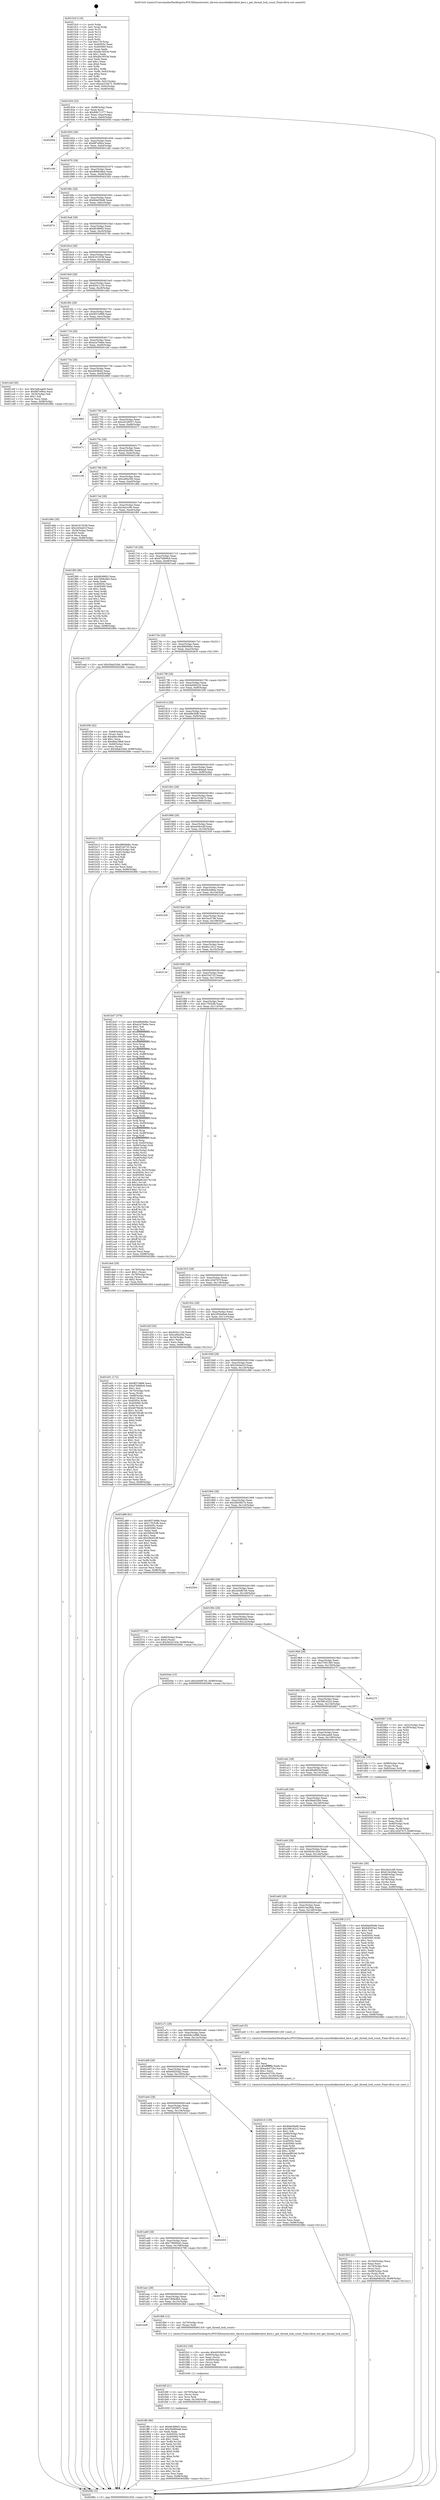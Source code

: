 digraph "0x4015c0" {
  label = "0x4015c0 (/mnt/c/Users/mathe/Desktop/tcc/POCII/binaries/extr_darwin-xnuosfmkkernbsd_kern.c_get_thread_lock_count_Final-ollvm.out::main(0))"
  labelloc = "t"
  node[shape=record]

  Entry [label="",width=0.3,height=0.3,shape=circle,fillcolor=black,style=filled]
  "0x401634" [label="{
     0x401634 [32]\l
     | [instrs]\l
     &nbsp;&nbsp;0x401634 \<+6\>: mov -0x98(%rbp),%eax\l
     &nbsp;&nbsp;0x40163a \<+2\>: mov %eax,%ecx\l
     &nbsp;&nbsp;0x40163c \<+6\>: sub $0x84b71277,%ecx\l
     &nbsp;&nbsp;0x401642 \<+6\>: mov %eax,-0xac(%rbp)\l
     &nbsp;&nbsp;0x401648 \<+6\>: mov %ecx,-0xb0(%rbp)\l
     &nbsp;&nbsp;0x40164e \<+6\>: je 000000000040205d \<main+0xa9d\>\l
  }"]
  "0x40205d" [label="{
     0x40205d\l
  }", style=dashed]
  "0x401654" [label="{
     0x401654 [28]\l
     | [instrs]\l
     &nbsp;&nbsp;0x401654 \<+5\>: jmp 0000000000401659 \<main+0x99\>\l
     &nbsp;&nbsp;0x401659 \<+6\>: mov -0xac(%rbp),%eax\l
     &nbsp;&nbsp;0x40165f \<+5\>: sub $0x887e9fca,%eax\l
     &nbsp;&nbsp;0x401664 \<+6\>: mov %eax,-0xb4(%rbp)\l
     &nbsp;&nbsp;0x40166a \<+6\>: je 0000000000401cdd \<main+0x71d\>\l
  }"]
  Exit [label="",width=0.3,height=0.3,shape=circle,fillcolor=black,style=filled,peripheries=2]
  "0x401cdd" [label="{
     0x401cdd\l
  }", style=dashed]
  "0x401670" [label="{
     0x401670 [28]\l
     | [instrs]\l
     &nbsp;&nbsp;0x401670 \<+5\>: jmp 0000000000401675 \<main+0xb5\>\l
     &nbsp;&nbsp;0x401675 \<+6\>: mov -0xac(%rbp),%eax\l
     &nbsp;&nbsp;0x40167b \<+5\>: sub $0x896b38e4,%eax\l
     &nbsp;&nbsp;0x401680 \<+6\>: mov %eax,-0xb8(%rbp)\l
     &nbsp;&nbsp;0x401686 \<+6\>: je 00000000004023b4 \<main+0xdf4\>\l
  }"]
  "0x401ff4" [label="{
     0x401ff4 [90]\l
     | [instrs]\l
     &nbsp;&nbsp;0x401ff4 \<+5\>: mov $0x8fc98fd3,%eax\l
     &nbsp;&nbsp;0x401ff9 \<+5\>: mov $0x30d80e48,%esi\l
     &nbsp;&nbsp;0x401ffe \<+2\>: xor %edx,%edx\l
     &nbsp;&nbsp;0x402000 \<+8\>: mov 0x40505c,%r8d\l
     &nbsp;&nbsp;0x402008 \<+8\>: mov 0x405060,%r9d\l
     &nbsp;&nbsp;0x402010 \<+3\>: sub $0x1,%edx\l
     &nbsp;&nbsp;0x402013 \<+3\>: mov %r8d,%r10d\l
     &nbsp;&nbsp;0x402016 \<+3\>: add %edx,%r10d\l
     &nbsp;&nbsp;0x402019 \<+4\>: imul %r10d,%r8d\l
     &nbsp;&nbsp;0x40201d \<+4\>: and $0x1,%r8d\l
     &nbsp;&nbsp;0x402021 \<+4\>: cmp $0x0,%r8d\l
     &nbsp;&nbsp;0x402025 \<+4\>: sete %r11b\l
     &nbsp;&nbsp;0x402029 \<+4\>: cmp $0xa,%r9d\l
     &nbsp;&nbsp;0x40202d \<+3\>: setl %bl\l
     &nbsp;&nbsp;0x402030 \<+3\>: mov %r11b,%r14b\l
     &nbsp;&nbsp;0x402033 \<+3\>: and %bl,%r14b\l
     &nbsp;&nbsp;0x402036 \<+3\>: xor %bl,%r11b\l
     &nbsp;&nbsp;0x402039 \<+3\>: or %r11b,%r14b\l
     &nbsp;&nbsp;0x40203c \<+4\>: test $0x1,%r14b\l
     &nbsp;&nbsp;0x402040 \<+3\>: cmovne %esi,%eax\l
     &nbsp;&nbsp;0x402043 \<+6\>: mov %eax,-0x98(%rbp)\l
     &nbsp;&nbsp;0x402049 \<+5\>: jmp 000000000040288c \<main+0x12cc\>\l
  }"]
  "0x4023b4" [label="{
     0x4023b4\l
  }", style=dashed]
  "0x40168c" [label="{
     0x40168c [28]\l
     | [instrs]\l
     &nbsp;&nbsp;0x40168c \<+5\>: jmp 0000000000401691 \<main+0xd1\>\l
     &nbsp;&nbsp;0x401691 \<+6\>: mov -0xac(%rbp),%eax\l
     &nbsp;&nbsp;0x401697 \<+5\>: sub $0x8de05bd6,%eax\l
     &nbsp;&nbsp;0x40169c \<+6\>: mov %eax,-0xbc(%rbp)\l
     &nbsp;&nbsp;0x4016a2 \<+6\>: je 0000000000402874 \<main+0x12b4\>\l
  }"]
  "0x401fdf" [label="{
     0x401fdf [21]\l
     | [instrs]\l
     &nbsp;&nbsp;0x401fdf \<+4\>: mov -0x70(%rbp),%rcx\l
     &nbsp;&nbsp;0x401fe3 \<+3\>: mov (%rcx),%rcx\l
     &nbsp;&nbsp;0x401fe6 \<+3\>: mov %rcx,%rdi\l
     &nbsp;&nbsp;0x401fe9 \<+6\>: mov %eax,-0x164(%rbp)\l
     &nbsp;&nbsp;0x401fef \<+5\>: call 0000000000401030 \<free@plt\>\l
     | [calls]\l
     &nbsp;&nbsp;0x401030 \{1\} (unknown)\l
  }"]
  "0x402874" [label="{
     0x402874\l
  }", style=dashed]
  "0x4016a8" [label="{
     0x4016a8 [28]\l
     | [instrs]\l
     &nbsp;&nbsp;0x4016a8 \<+5\>: jmp 00000000004016ad \<main+0xed\>\l
     &nbsp;&nbsp;0x4016ad \<+6\>: mov -0xac(%rbp),%eax\l
     &nbsp;&nbsp;0x4016b3 \<+5\>: sub $0x8fc98fd3,%eax\l
     &nbsp;&nbsp;0x4016b8 \<+6\>: mov %eax,-0xc0(%rbp)\l
     &nbsp;&nbsp;0x4016be \<+6\>: je 000000000040274b \<main+0x118b\>\l
  }"]
  "0x401fc2" [label="{
     0x401fc2 [29]\l
     | [instrs]\l
     &nbsp;&nbsp;0x401fc2 \<+10\>: movabs $0x4030d6,%rdi\l
     &nbsp;&nbsp;0x401fcc \<+4\>: mov -0x60(%rbp),%rcx\l
     &nbsp;&nbsp;0x401fd0 \<+2\>: mov %eax,(%rcx)\l
     &nbsp;&nbsp;0x401fd2 \<+4\>: mov -0x60(%rbp),%rcx\l
     &nbsp;&nbsp;0x401fd6 \<+2\>: mov (%rcx),%esi\l
     &nbsp;&nbsp;0x401fd8 \<+2\>: mov $0x0,%al\l
     &nbsp;&nbsp;0x401fda \<+5\>: call 0000000000401040 \<printf@plt\>\l
     | [calls]\l
     &nbsp;&nbsp;0x401040 \{1\} (unknown)\l
  }"]
  "0x40274b" [label="{
     0x40274b\l
  }", style=dashed]
  "0x4016c4" [label="{
     0x4016c4 [28]\l
     | [instrs]\l
     &nbsp;&nbsp;0x4016c4 \<+5\>: jmp 00000000004016c9 \<main+0x109\>\l
     &nbsp;&nbsp;0x4016c9 \<+6\>: mov -0xac(%rbp),%eax\l
     &nbsp;&nbsp;0x4016cf \<+5\>: sub $0x91915538,%eax\l
     &nbsp;&nbsp;0x4016d4 \<+6\>: mov %eax,-0xc4(%rbp)\l
     &nbsp;&nbsp;0x4016da \<+6\>: je 0000000000402462 \<main+0xea2\>\l
  }"]
  "0x401b08" [label="{
     0x401b08\l
  }", style=dashed]
  "0x402462" [label="{
     0x402462\l
  }", style=dashed]
  "0x4016e0" [label="{
     0x4016e0 [28]\l
     | [instrs]\l
     &nbsp;&nbsp;0x4016e0 \<+5\>: jmp 00000000004016e5 \<main+0x125\>\l
     &nbsp;&nbsp;0x4016e5 \<+6\>: mov -0xac(%rbp),%eax\l
     &nbsp;&nbsp;0x4016eb \<+5\>: sub $0x920c1150,%eax\l
     &nbsp;&nbsp;0x4016f0 \<+6\>: mov %eax,-0xc8(%rbp)\l
     &nbsp;&nbsp;0x4016f6 \<+6\>: je 0000000000401d4d \<main+0x78d\>\l
  }"]
  "0x401fb6" [label="{
     0x401fb6 [12]\l
     | [instrs]\l
     &nbsp;&nbsp;0x401fb6 \<+4\>: mov -0x70(%rbp),%rax\l
     &nbsp;&nbsp;0x401fba \<+3\>: mov (%rax),%rdi\l
     &nbsp;&nbsp;0x401fbd \<+5\>: call 00000000004013c0 \<get_thread_lock_count\>\l
     | [calls]\l
     &nbsp;&nbsp;0x4013c0 \{1\} (/mnt/c/Users/mathe/Desktop/tcc/POCII/binaries/extr_darwin-xnuosfmkkernbsd_kern.c_get_thread_lock_count_Final-ollvm.out::get_thread_lock_count)\l
  }"]
  "0x401d4d" [label="{
     0x401d4d\l
  }", style=dashed]
  "0x4016fc" [label="{
     0x4016fc [28]\l
     | [instrs]\l
     &nbsp;&nbsp;0x4016fc \<+5\>: jmp 0000000000401701 \<main+0x141\>\l
     &nbsp;&nbsp;0x401701 \<+6\>: mov -0xac(%rbp),%eax\l
     &nbsp;&nbsp;0x401707 \<+5\>: sub $0x9f37e886,%eax\l
     &nbsp;&nbsp;0x40170c \<+6\>: mov %eax,-0xcc(%rbp)\l
     &nbsp;&nbsp;0x401712 \<+6\>: je 000000000040270e \<main+0x114e\>\l
  }"]
  "0x401aec" [label="{
     0x401aec [28]\l
     | [instrs]\l
     &nbsp;&nbsp;0x401aec \<+5\>: jmp 0000000000401af1 \<main+0x531\>\l
     &nbsp;&nbsp;0x401af1 \<+6\>: mov -0xac(%rbp),%eax\l
     &nbsp;&nbsp;0x401af7 \<+5\>: sub $0x7d09c6b5,%eax\l
     &nbsp;&nbsp;0x401afc \<+6\>: mov %eax,-0x15c(%rbp)\l
     &nbsp;&nbsp;0x401b02 \<+6\>: je 0000000000401fb6 \<main+0x9f6\>\l
  }"]
  "0x40270e" [label="{
     0x40270e\l
  }", style=dashed]
  "0x401718" [label="{
     0x401718 [28]\l
     | [instrs]\l
     &nbsp;&nbsp;0x401718 \<+5\>: jmp 000000000040171d \<main+0x15d\>\l
     &nbsp;&nbsp;0x40171d \<+6\>: mov -0xac(%rbp),%eax\l
     &nbsp;&nbsp;0x401723 \<+5\>: sub $0xa2a70e6e,%eax\l
     &nbsp;&nbsp;0x401728 \<+6\>: mov %eax,-0xd0(%rbp)\l
     &nbsp;&nbsp;0x40172e \<+6\>: je 0000000000401cbf \<main+0x6ff\>\l
  }"]
  "0x402798" [label="{
     0x402798\l
  }", style=dashed]
  "0x401cbf" [label="{
     0x401cbf [30]\l
     | [instrs]\l
     &nbsp;&nbsp;0x401cbf \<+5\>: mov $0x3e6caab9,%eax\l
     &nbsp;&nbsp;0x401cc4 \<+5\>: mov $0x887e9fca,%ecx\l
     &nbsp;&nbsp;0x401cc9 \<+3\>: mov -0x35(%rbp),%dl\l
     &nbsp;&nbsp;0x401ccc \<+3\>: test $0x1,%dl\l
     &nbsp;&nbsp;0x401ccf \<+3\>: cmovne %ecx,%eax\l
     &nbsp;&nbsp;0x401cd2 \<+6\>: mov %eax,-0x98(%rbp)\l
     &nbsp;&nbsp;0x401cd8 \<+5\>: jmp 000000000040288c \<main+0x12cc\>\l
  }"]
  "0x401734" [label="{
     0x401734 [28]\l
     | [instrs]\l
     &nbsp;&nbsp;0x401734 \<+5\>: jmp 0000000000401739 \<main+0x179\>\l
     &nbsp;&nbsp;0x401739 \<+6\>: mov -0xac(%rbp),%eax\l
     &nbsp;&nbsp;0x40173f \<+5\>: sub $0xaf43fb4d,%eax\l
     &nbsp;&nbsp;0x401744 \<+6\>: mov %eax,-0xd4(%rbp)\l
     &nbsp;&nbsp;0x40174a \<+6\>: je 0000000000402860 \<main+0x12a0\>\l
  }"]
  "0x401ad0" [label="{
     0x401ad0 [28]\l
     | [instrs]\l
     &nbsp;&nbsp;0x401ad0 \<+5\>: jmp 0000000000401ad5 \<main+0x515\>\l
     &nbsp;&nbsp;0x401ad5 \<+6\>: mov -0xac(%rbp),%eax\l
     &nbsp;&nbsp;0x401adb \<+5\>: sub $0x73809442,%eax\l
     &nbsp;&nbsp;0x401ae0 \<+6\>: mov %eax,-0x158(%rbp)\l
     &nbsp;&nbsp;0x401ae6 \<+6\>: je 0000000000402798 \<main+0x11d8\>\l
  }"]
  "0x402860" [label="{
     0x402860\l
  }", style=dashed]
  "0x401750" [label="{
     0x401750 [28]\l
     | [instrs]\l
     &nbsp;&nbsp;0x401750 \<+5\>: jmp 0000000000401755 \<main+0x195\>\l
     &nbsp;&nbsp;0x401755 \<+6\>: mov -0xac(%rbp),%eax\l
     &nbsp;&nbsp;0x40175b \<+5\>: sub $0xc6228557,%eax\l
     &nbsp;&nbsp;0x401760 \<+6\>: mov %eax,-0xd8(%rbp)\l
     &nbsp;&nbsp;0x401766 \<+6\>: je 0000000000402471 \<main+0xeb1\>\l
  }"]
  "0x402453" [label="{
     0x402453\l
  }", style=dashed]
  "0x402471" [label="{
     0x402471\l
  }", style=dashed]
  "0x40176c" [label="{
     0x40176c [28]\l
     | [instrs]\l
     &nbsp;&nbsp;0x40176c \<+5\>: jmp 0000000000401771 \<main+0x1b1\>\l
     &nbsp;&nbsp;0x401771 \<+6\>: mov -0xac(%rbp),%eax\l
     &nbsp;&nbsp;0x401777 \<+5\>: sub $0xcb2bc89c,%eax\l
     &nbsp;&nbsp;0x40177c \<+6\>: mov %eax,-0xdc(%rbp)\l
     &nbsp;&nbsp;0x401782 \<+6\>: je 00000000004021d8 \<main+0xc18\>\l
  }"]
  "0x401ab4" [label="{
     0x401ab4 [28]\l
     | [instrs]\l
     &nbsp;&nbsp;0x401ab4 \<+5\>: jmp 0000000000401ab9 \<main+0x4f9\>\l
     &nbsp;&nbsp;0x401ab9 \<+6\>: mov -0xac(%rbp),%eax\l
     &nbsp;&nbsp;0x401abf \<+5\>: sub $0x7292f971,%eax\l
     &nbsp;&nbsp;0x401ac4 \<+6\>: mov %eax,-0x154(%rbp)\l
     &nbsp;&nbsp;0x401aca \<+6\>: je 0000000000402453 \<main+0xe93\>\l
  }"]
  "0x4021d8" [label="{
     0x4021d8\l
  }", style=dashed]
  "0x401788" [label="{
     0x401788 [28]\l
     | [instrs]\l
     &nbsp;&nbsp;0x401788 \<+5\>: jmp 000000000040178d \<main+0x1cd\>\l
     &nbsp;&nbsp;0x40178d \<+6\>: mov -0xac(%rbp),%eax\l
     &nbsp;&nbsp;0x401793 \<+5\>: sub $0xcef0a35b,%eax\l
     &nbsp;&nbsp;0x401798 \<+6\>: mov %eax,-0xe0(%rbp)\l
     &nbsp;&nbsp;0x40179e \<+6\>: je 0000000000401d6b \<main+0x7ab\>\l
  }"]
  "0x402618" [label="{
     0x402618 [159]\l
     | [instrs]\l
     &nbsp;&nbsp;0x402618 \<+5\>: mov $0x8de05bd6,%eax\l
     &nbsp;&nbsp;0x40261d \<+5\>: mov $0x396162c2,%ecx\l
     &nbsp;&nbsp;0x402622 \<+2\>: mov $0x1,%dl\l
     &nbsp;&nbsp;0x402624 \<+7\>: mov -0x90(%rbp),%rsi\l
     &nbsp;&nbsp;0x40262b \<+2\>: mov (%rsi),%edi\l
     &nbsp;&nbsp;0x40262d \<+3\>: mov %edi,-0x2c(%rbp)\l
     &nbsp;&nbsp;0x402630 \<+7\>: mov 0x40505c,%edi\l
     &nbsp;&nbsp;0x402637 \<+8\>: mov 0x405060,%r8d\l
     &nbsp;&nbsp;0x40263f \<+3\>: mov %edi,%r9d\l
     &nbsp;&nbsp;0x402642 \<+7\>: add $0xeadf624d,%r9d\l
     &nbsp;&nbsp;0x402649 \<+4\>: sub $0x1,%r9d\l
     &nbsp;&nbsp;0x40264d \<+7\>: sub $0xeadf624d,%r9d\l
     &nbsp;&nbsp;0x402654 \<+4\>: imul %r9d,%edi\l
     &nbsp;&nbsp;0x402658 \<+3\>: and $0x1,%edi\l
     &nbsp;&nbsp;0x40265b \<+3\>: cmp $0x0,%edi\l
     &nbsp;&nbsp;0x40265e \<+4\>: sete %r10b\l
     &nbsp;&nbsp;0x402662 \<+4\>: cmp $0xa,%r8d\l
     &nbsp;&nbsp;0x402666 \<+4\>: setl %r11b\l
     &nbsp;&nbsp;0x40266a \<+3\>: mov %r10b,%bl\l
     &nbsp;&nbsp;0x40266d \<+3\>: xor $0xff,%bl\l
     &nbsp;&nbsp;0x402670 \<+3\>: mov %r11b,%r14b\l
     &nbsp;&nbsp;0x402673 \<+4\>: xor $0xff,%r14b\l
     &nbsp;&nbsp;0x402677 \<+3\>: xor $0x0,%dl\l
     &nbsp;&nbsp;0x40267a \<+3\>: mov %bl,%r15b\l
     &nbsp;&nbsp;0x40267d \<+4\>: and $0x0,%r15b\l
     &nbsp;&nbsp;0x402681 \<+3\>: and %dl,%r10b\l
     &nbsp;&nbsp;0x402684 \<+3\>: mov %r14b,%r12b\l
     &nbsp;&nbsp;0x402687 \<+4\>: and $0x0,%r12b\l
     &nbsp;&nbsp;0x40268b \<+3\>: and %dl,%r11b\l
     &nbsp;&nbsp;0x40268e \<+3\>: or %r10b,%r15b\l
     &nbsp;&nbsp;0x402691 \<+3\>: or %r11b,%r12b\l
     &nbsp;&nbsp;0x402694 \<+3\>: xor %r12b,%r15b\l
     &nbsp;&nbsp;0x402697 \<+3\>: or %r14b,%bl\l
     &nbsp;&nbsp;0x40269a \<+3\>: xor $0xff,%bl\l
     &nbsp;&nbsp;0x40269d \<+3\>: or $0x0,%dl\l
     &nbsp;&nbsp;0x4026a0 \<+2\>: and %dl,%bl\l
     &nbsp;&nbsp;0x4026a2 \<+3\>: or %bl,%r15b\l
     &nbsp;&nbsp;0x4026a5 \<+4\>: test $0x1,%r15b\l
     &nbsp;&nbsp;0x4026a9 \<+3\>: cmovne %ecx,%eax\l
     &nbsp;&nbsp;0x4026ac \<+6\>: mov %eax,-0x98(%rbp)\l
     &nbsp;&nbsp;0x4026b2 \<+5\>: jmp 000000000040288c \<main+0x12cc\>\l
  }"]
  "0x401d6b" [label="{
     0x401d6b [30]\l
     | [instrs]\l
     &nbsp;&nbsp;0x401d6b \<+5\>: mov $0x91915538,%eax\l
     &nbsp;&nbsp;0x401d70 \<+5\>: mov $0x2454e01f,%ecx\l
     &nbsp;&nbsp;0x401d75 \<+3\>: mov -0x34(%rbp),%edx\l
     &nbsp;&nbsp;0x401d78 \<+3\>: cmp $0x0,%edx\l
     &nbsp;&nbsp;0x401d7b \<+3\>: cmove %ecx,%eax\l
     &nbsp;&nbsp;0x401d7e \<+6\>: mov %eax,-0x98(%rbp)\l
     &nbsp;&nbsp;0x401d84 \<+5\>: jmp 000000000040288c \<main+0x12cc\>\l
  }"]
  "0x4017a4" [label="{
     0x4017a4 [28]\l
     | [instrs]\l
     &nbsp;&nbsp;0x4017a4 \<+5\>: jmp 00000000004017a9 \<main+0x1e9\>\l
     &nbsp;&nbsp;0x4017a9 \<+6\>: mov -0xac(%rbp),%eax\l
     &nbsp;&nbsp;0x4017af \<+5\>: sub $0xcfa2cc9b,%eax\l
     &nbsp;&nbsp;0x4017b4 \<+6\>: mov %eax,-0xe4(%rbp)\l
     &nbsp;&nbsp;0x4017ba \<+6\>: je 0000000000401f60 \<main+0x9a0\>\l
  }"]
  "0x401a98" [label="{
     0x401a98 [28]\l
     | [instrs]\l
     &nbsp;&nbsp;0x401a98 \<+5\>: jmp 0000000000401a9d \<main+0x4dd\>\l
     &nbsp;&nbsp;0x401a9d \<+6\>: mov -0xac(%rbp),%eax\l
     &nbsp;&nbsp;0x401aa3 \<+5\>: sub $0x64f203a2,%eax\l
     &nbsp;&nbsp;0x401aa8 \<+6\>: mov %eax,-0x150(%rbp)\l
     &nbsp;&nbsp;0x401aae \<+6\>: je 0000000000402618 \<main+0x1058\>\l
  }"]
  "0x401f60" [label="{
     0x401f60 [86]\l
     | [instrs]\l
     &nbsp;&nbsp;0x401f60 \<+5\>: mov $0x8fc98fd3,%eax\l
     &nbsp;&nbsp;0x401f65 \<+5\>: mov $0x7d09c6b5,%ecx\l
     &nbsp;&nbsp;0x401f6a \<+2\>: xor %edx,%edx\l
     &nbsp;&nbsp;0x401f6c \<+7\>: mov 0x40505c,%esi\l
     &nbsp;&nbsp;0x401f73 \<+7\>: mov 0x405060,%edi\l
     &nbsp;&nbsp;0x401f7a \<+3\>: sub $0x1,%edx\l
     &nbsp;&nbsp;0x401f7d \<+3\>: mov %esi,%r8d\l
     &nbsp;&nbsp;0x401f80 \<+3\>: add %edx,%r8d\l
     &nbsp;&nbsp;0x401f83 \<+4\>: imul %r8d,%esi\l
     &nbsp;&nbsp;0x401f87 \<+3\>: and $0x1,%esi\l
     &nbsp;&nbsp;0x401f8a \<+3\>: cmp $0x0,%esi\l
     &nbsp;&nbsp;0x401f8d \<+4\>: sete %r9b\l
     &nbsp;&nbsp;0x401f91 \<+3\>: cmp $0xa,%edi\l
     &nbsp;&nbsp;0x401f94 \<+4\>: setl %r10b\l
     &nbsp;&nbsp;0x401f98 \<+3\>: mov %r9b,%r11b\l
     &nbsp;&nbsp;0x401f9b \<+3\>: and %r10b,%r11b\l
     &nbsp;&nbsp;0x401f9e \<+3\>: xor %r10b,%r9b\l
     &nbsp;&nbsp;0x401fa1 \<+3\>: or %r9b,%r11b\l
     &nbsp;&nbsp;0x401fa4 \<+4\>: test $0x1,%r11b\l
     &nbsp;&nbsp;0x401fa8 \<+3\>: cmovne %ecx,%eax\l
     &nbsp;&nbsp;0x401fab \<+6\>: mov %eax,-0x98(%rbp)\l
     &nbsp;&nbsp;0x401fb1 \<+5\>: jmp 000000000040288c \<main+0x12cc\>\l
  }"]
  "0x4017c0" [label="{
     0x4017c0 [28]\l
     | [instrs]\l
     &nbsp;&nbsp;0x4017c0 \<+5\>: jmp 00000000004017c5 \<main+0x205\>\l
     &nbsp;&nbsp;0x4017c5 \<+6\>: mov -0xac(%rbp),%eax\l
     &nbsp;&nbsp;0x4017cb \<+5\>: sub $0xd7b899c8,%eax\l
     &nbsp;&nbsp;0x4017d0 \<+6\>: mov %eax,-0xe8(%rbp)\l
     &nbsp;&nbsp;0x4017d6 \<+6\>: je 0000000000401ead \<main+0x8ed\>\l
  }"]
  "0x4021f6" [label="{
     0x4021f6\l
  }", style=dashed]
  "0x401ead" [label="{
     0x401ead [15]\l
     | [instrs]\l
     &nbsp;&nbsp;0x401ead \<+10\>: movl $0x58ab326d,-0x98(%rbp)\l
     &nbsp;&nbsp;0x401eb7 \<+5\>: jmp 000000000040288c \<main+0x12cc\>\l
  }"]
  "0x4017dc" [label="{
     0x4017dc [28]\l
     | [instrs]\l
     &nbsp;&nbsp;0x4017dc \<+5\>: jmp 00000000004017e1 \<main+0x221\>\l
     &nbsp;&nbsp;0x4017e1 \<+6\>: mov -0xac(%rbp),%eax\l
     &nbsp;&nbsp;0x4017e7 \<+5\>: sub $0xd9849dbc,%eax\l
     &nbsp;&nbsp;0x4017ec \<+6\>: mov %eax,-0xec(%rbp)\l
     &nbsp;&nbsp;0x4017f2 \<+6\>: je 00000000004026c9 \<main+0x1109\>\l
  }"]
  "0x401f0d" [label="{
     0x401f0d [41]\l
     | [instrs]\l
     &nbsp;&nbsp;0x401f0d \<+6\>: mov -0x160(%rbp),%ecx\l
     &nbsp;&nbsp;0x401f13 \<+3\>: imul %eax,%ecx\l
     &nbsp;&nbsp;0x401f16 \<+4\>: mov -0x70(%rbp),%rsi\l
     &nbsp;&nbsp;0x401f1a \<+3\>: mov (%rsi),%rsi\l
     &nbsp;&nbsp;0x401f1d \<+4\>: mov -0x68(%rbp),%rdi\l
     &nbsp;&nbsp;0x401f21 \<+3\>: movslq (%rdi),%rdi\l
     &nbsp;&nbsp;0x401f24 \<+3\>: mov %ecx,(%rsi,%rdi,4)\l
     &nbsp;&nbsp;0x401f27 \<+10\>: movl $0xda946220,-0x98(%rbp)\l
     &nbsp;&nbsp;0x401f31 \<+5\>: jmp 000000000040288c \<main+0x12cc\>\l
  }"]
  "0x4026c9" [label="{
     0x4026c9\l
  }", style=dashed]
  "0x4017f8" [label="{
     0x4017f8 [28]\l
     | [instrs]\l
     &nbsp;&nbsp;0x4017f8 \<+5\>: jmp 00000000004017fd \<main+0x23d\>\l
     &nbsp;&nbsp;0x4017fd \<+6\>: mov -0xac(%rbp),%eax\l
     &nbsp;&nbsp;0x401803 \<+5\>: sub $0xda946220,%eax\l
     &nbsp;&nbsp;0x401808 \<+6\>: mov %eax,-0xf0(%rbp)\l
     &nbsp;&nbsp;0x40180e \<+6\>: je 0000000000401f36 \<main+0x976\>\l
  }"]
  "0x401ee5" [label="{
     0x401ee5 [40]\l
     | [instrs]\l
     &nbsp;&nbsp;0x401ee5 \<+5\>: mov $0x2,%ecx\l
     &nbsp;&nbsp;0x401eea \<+1\>: cltd\l
     &nbsp;&nbsp;0x401eeb \<+2\>: idiv %ecx\l
     &nbsp;&nbsp;0x401eed \<+6\>: imul $0xfffffffe,%edx,%ecx\l
     &nbsp;&nbsp;0x401ef3 \<+6\>: add $0xacb4725c,%ecx\l
     &nbsp;&nbsp;0x401ef9 \<+3\>: add $0x1,%ecx\l
     &nbsp;&nbsp;0x401efc \<+6\>: sub $0xacb4725c,%ecx\l
     &nbsp;&nbsp;0x401f02 \<+6\>: mov %ecx,-0x160(%rbp)\l
     &nbsp;&nbsp;0x401f08 \<+5\>: call 0000000000401160 \<next_i\>\l
     | [calls]\l
     &nbsp;&nbsp;0x401160 \{1\} (/mnt/c/Users/mathe/Desktop/tcc/POCII/binaries/extr_darwin-xnuosfmkkernbsd_kern.c_get_thread_lock_count_Final-ollvm.out::next_i)\l
  }"]
  "0x401f36" [label="{
     0x401f36 [42]\l
     | [instrs]\l
     &nbsp;&nbsp;0x401f36 \<+4\>: mov -0x68(%rbp),%rax\l
     &nbsp;&nbsp;0x401f3a \<+2\>: mov (%rax),%ecx\l
     &nbsp;&nbsp;0x401f3c \<+6\>: add $0x49ec39b8,%ecx\l
     &nbsp;&nbsp;0x401f42 \<+3\>: add $0x1,%ecx\l
     &nbsp;&nbsp;0x401f45 \<+6\>: sub $0x49ec39b8,%ecx\l
     &nbsp;&nbsp;0x401f4b \<+4\>: mov -0x68(%rbp),%rax\l
     &nbsp;&nbsp;0x401f4f \<+2\>: mov %ecx,(%rax)\l
     &nbsp;&nbsp;0x401f51 \<+10\>: movl $0x58ab326d,-0x98(%rbp)\l
     &nbsp;&nbsp;0x401f5b \<+5\>: jmp 000000000040288c \<main+0x12cc\>\l
  }"]
  "0x401814" [label="{
     0x401814 [28]\l
     | [instrs]\l
     &nbsp;&nbsp;0x401814 \<+5\>: jmp 0000000000401819 \<main+0x259\>\l
     &nbsp;&nbsp;0x401819 \<+6\>: mov -0xac(%rbp),%eax\l
     &nbsp;&nbsp;0x40181f \<+5\>: sub $0xddfe2bf8,%eax\l
     &nbsp;&nbsp;0x401824 \<+6\>: mov %eax,-0xf4(%rbp)\l
     &nbsp;&nbsp;0x40182a \<+6\>: je 0000000000402813 \<main+0x1253\>\l
  }"]
  "0x401a7c" [label="{
     0x401a7c [28]\l
     | [instrs]\l
     &nbsp;&nbsp;0x401a7c \<+5\>: jmp 0000000000401a81 \<main+0x4c1\>\l
     &nbsp;&nbsp;0x401a81 \<+6\>: mov -0xac(%rbp),%eax\l
     &nbsp;&nbsp;0x401a87 \<+5\>: sub $0x64b1e888,%eax\l
     &nbsp;&nbsp;0x401a8c \<+6\>: mov %eax,-0x14c(%rbp)\l
     &nbsp;&nbsp;0x401a92 \<+6\>: je 00000000004021f6 \<main+0xc36\>\l
  }"]
  "0x402813" [label="{
     0x402813\l
  }", style=dashed]
  "0x401830" [label="{
     0x401830 [28]\l
     | [instrs]\l
     &nbsp;&nbsp;0x401830 \<+5\>: jmp 0000000000401835 \<main+0x275\>\l
     &nbsp;&nbsp;0x401835 \<+6\>: mov -0xac(%rbp),%eax\l
     &nbsp;&nbsp;0x40183b \<+5\>: sub $0xde48dea8,%eax\l
     &nbsp;&nbsp;0x401840 \<+6\>: mov %eax,-0xf8(%rbp)\l
     &nbsp;&nbsp;0x401846 \<+6\>: je 0000000000402504 \<main+0xf44\>\l
  }"]
  "0x401ee0" [label="{
     0x401ee0 [5]\l
     | [instrs]\l
     &nbsp;&nbsp;0x401ee0 \<+5\>: call 0000000000401160 \<next_i\>\l
     | [calls]\l
     &nbsp;&nbsp;0x401160 \{1\} (/mnt/c/Users/mathe/Desktop/tcc/POCII/binaries/extr_darwin-xnuosfmkkernbsd_kern.c_get_thread_lock_count_Final-ollvm.out::next_i)\l
  }"]
  "0x402504" [label="{
     0x402504\l
  }", style=dashed]
  "0x40184c" [label="{
     0x40184c [28]\l
     | [instrs]\l
     &nbsp;&nbsp;0x40184c \<+5\>: jmp 0000000000401851 \<main+0x291\>\l
     &nbsp;&nbsp;0x401851 \<+6\>: mov -0xac(%rbp),%eax\l
     &nbsp;&nbsp;0x401857 \<+5\>: sub $0xea31bb73,%eax\l
     &nbsp;&nbsp;0x40185c \<+6\>: mov %eax,-0xfc(%rbp)\l
     &nbsp;&nbsp;0x401862 \<+6\>: je 0000000000401b12 \<main+0x552\>\l
  }"]
  "0x401a60" [label="{
     0x401a60 [28]\l
     | [instrs]\l
     &nbsp;&nbsp;0x401a60 \<+5\>: jmp 0000000000401a65 \<main+0x4a5\>\l
     &nbsp;&nbsp;0x401a65 \<+6\>: mov -0xac(%rbp),%eax\l
     &nbsp;&nbsp;0x401a6b \<+5\>: sub $0x610e29ab,%eax\l
     &nbsp;&nbsp;0x401a70 \<+6\>: mov %eax,-0x148(%rbp)\l
     &nbsp;&nbsp;0x401a76 \<+6\>: je 0000000000401ee0 \<main+0x920\>\l
  }"]
  "0x401b12" [label="{
     0x401b12 [53]\l
     | [instrs]\l
     &nbsp;&nbsp;0x401b12 \<+5\>: mov $0xd9849dbc,%eax\l
     &nbsp;&nbsp;0x401b17 \<+5\>: mov $0xf104733,%ecx\l
     &nbsp;&nbsp;0x401b1c \<+6\>: mov -0x92(%rbp),%dl\l
     &nbsp;&nbsp;0x401b22 \<+7\>: mov -0x91(%rbp),%sil\l
     &nbsp;&nbsp;0x401b29 \<+3\>: mov %dl,%dil\l
     &nbsp;&nbsp;0x401b2c \<+3\>: and %sil,%dil\l
     &nbsp;&nbsp;0x401b2f \<+3\>: xor %sil,%dl\l
     &nbsp;&nbsp;0x401b32 \<+3\>: or %dl,%dil\l
     &nbsp;&nbsp;0x401b35 \<+4\>: test $0x1,%dil\l
     &nbsp;&nbsp;0x401b39 \<+3\>: cmovne %ecx,%eax\l
     &nbsp;&nbsp;0x401b3c \<+6\>: mov %eax,-0x98(%rbp)\l
     &nbsp;&nbsp;0x401b42 \<+5\>: jmp 000000000040288c \<main+0x12cc\>\l
  }"]
  "0x401868" [label="{
     0x401868 [28]\l
     | [instrs]\l
     &nbsp;&nbsp;0x401868 \<+5\>: jmp 000000000040186d \<main+0x2ad\>\l
     &nbsp;&nbsp;0x40186d \<+6\>: mov -0xac(%rbp),%eax\l
     &nbsp;&nbsp;0x401873 \<+5\>: sub $0xee56ccbf,%eax\l
     &nbsp;&nbsp;0x401878 \<+6\>: mov %eax,-0x100(%rbp)\l
     &nbsp;&nbsp;0x40187e \<+6\>: je 0000000000402359 \<main+0xd99\>\l
  }"]
  "0x40288c" [label="{
     0x40288c [5]\l
     | [instrs]\l
     &nbsp;&nbsp;0x40288c \<+5\>: jmp 0000000000401634 \<main+0x74\>\l
  }"]
  "0x4015c0" [label="{
     0x4015c0 [116]\l
     | [instrs]\l
     &nbsp;&nbsp;0x4015c0 \<+1\>: push %rbp\l
     &nbsp;&nbsp;0x4015c1 \<+3\>: mov %rsp,%rbp\l
     &nbsp;&nbsp;0x4015c4 \<+2\>: push %r15\l
     &nbsp;&nbsp;0x4015c6 \<+2\>: push %r14\l
     &nbsp;&nbsp;0x4015c8 \<+2\>: push %r13\l
     &nbsp;&nbsp;0x4015ca \<+2\>: push %r12\l
     &nbsp;&nbsp;0x4015cc \<+1\>: push %rbx\l
     &nbsp;&nbsp;0x4015cd \<+7\>: sub $0x178,%rsp\l
     &nbsp;&nbsp;0x4015d4 \<+7\>: mov 0x40505c,%eax\l
     &nbsp;&nbsp;0x4015db \<+7\>: mov 0x405060,%ecx\l
     &nbsp;&nbsp;0x4015e2 \<+2\>: mov %eax,%edx\l
     &nbsp;&nbsp;0x4015e4 \<+6\>: add $0xdbc3933e,%edx\l
     &nbsp;&nbsp;0x4015ea \<+3\>: sub $0x1,%edx\l
     &nbsp;&nbsp;0x4015ed \<+6\>: sub $0xdbc3933e,%edx\l
     &nbsp;&nbsp;0x4015f3 \<+3\>: imul %edx,%eax\l
     &nbsp;&nbsp;0x4015f6 \<+3\>: and $0x1,%eax\l
     &nbsp;&nbsp;0x4015f9 \<+3\>: cmp $0x0,%eax\l
     &nbsp;&nbsp;0x4015fc \<+4\>: sete %r8b\l
     &nbsp;&nbsp;0x401600 \<+4\>: and $0x1,%r8b\l
     &nbsp;&nbsp;0x401604 \<+7\>: mov %r8b,-0x92(%rbp)\l
     &nbsp;&nbsp;0x40160b \<+3\>: cmp $0xa,%ecx\l
     &nbsp;&nbsp;0x40160e \<+4\>: setl %r8b\l
     &nbsp;&nbsp;0x401612 \<+4\>: and $0x1,%r8b\l
     &nbsp;&nbsp;0x401616 \<+7\>: mov %r8b,-0x91(%rbp)\l
     &nbsp;&nbsp;0x40161d \<+10\>: movl $0xea31bb73,-0x98(%rbp)\l
     &nbsp;&nbsp;0x401627 \<+6\>: mov %edi,-0x9c(%rbp)\l
     &nbsp;&nbsp;0x40162d \<+7\>: mov %rsi,-0xa8(%rbp)\l
  }"]
  "0x40258f" [label="{
     0x40258f [137]\l
     | [instrs]\l
     &nbsp;&nbsp;0x40258f \<+5\>: mov $0x8de05bd6,%eax\l
     &nbsp;&nbsp;0x402594 \<+5\>: mov $0x64f203a2,%ecx\l
     &nbsp;&nbsp;0x402599 \<+2\>: mov $0x1,%dl\l
     &nbsp;&nbsp;0x40259b \<+2\>: xor %esi,%esi\l
     &nbsp;&nbsp;0x40259d \<+7\>: mov 0x40505c,%edi\l
     &nbsp;&nbsp;0x4025a4 \<+8\>: mov 0x405060,%r8d\l
     &nbsp;&nbsp;0x4025ac \<+3\>: sub $0x1,%esi\l
     &nbsp;&nbsp;0x4025af \<+3\>: mov %edi,%r9d\l
     &nbsp;&nbsp;0x4025b2 \<+3\>: add %esi,%r9d\l
     &nbsp;&nbsp;0x4025b5 \<+4\>: imul %r9d,%edi\l
     &nbsp;&nbsp;0x4025b9 \<+3\>: and $0x1,%edi\l
     &nbsp;&nbsp;0x4025bc \<+3\>: cmp $0x0,%edi\l
     &nbsp;&nbsp;0x4025bf \<+4\>: sete %r10b\l
     &nbsp;&nbsp;0x4025c3 \<+4\>: cmp $0xa,%r8d\l
     &nbsp;&nbsp;0x4025c7 \<+4\>: setl %r11b\l
     &nbsp;&nbsp;0x4025cb \<+3\>: mov %r10b,%bl\l
     &nbsp;&nbsp;0x4025ce \<+3\>: xor $0xff,%bl\l
     &nbsp;&nbsp;0x4025d1 \<+3\>: mov %r11b,%r14b\l
     &nbsp;&nbsp;0x4025d4 \<+4\>: xor $0xff,%r14b\l
     &nbsp;&nbsp;0x4025d8 \<+3\>: xor $0x0,%dl\l
     &nbsp;&nbsp;0x4025db \<+3\>: mov %bl,%r15b\l
     &nbsp;&nbsp;0x4025de \<+4\>: and $0x0,%r15b\l
     &nbsp;&nbsp;0x4025e2 \<+3\>: and %dl,%r10b\l
     &nbsp;&nbsp;0x4025e5 \<+3\>: mov %r14b,%r12b\l
     &nbsp;&nbsp;0x4025e8 \<+4\>: and $0x0,%r12b\l
     &nbsp;&nbsp;0x4025ec \<+3\>: and %dl,%r11b\l
     &nbsp;&nbsp;0x4025ef \<+3\>: or %r10b,%r15b\l
     &nbsp;&nbsp;0x4025f2 \<+3\>: or %r11b,%r12b\l
     &nbsp;&nbsp;0x4025f5 \<+3\>: xor %r12b,%r15b\l
     &nbsp;&nbsp;0x4025f8 \<+3\>: or %r14b,%bl\l
     &nbsp;&nbsp;0x4025fb \<+3\>: xor $0xff,%bl\l
     &nbsp;&nbsp;0x4025fe \<+3\>: or $0x0,%dl\l
     &nbsp;&nbsp;0x402601 \<+2\>: and %dl,%bl\l
     &nbsp;&nbsp;0x402603 \<+3\>: or %bl,%r15b\l
     &nbsp;&nbsp;0x402606 \<+4\>: test $0x1,%r15b\l
     &nbsp;&nbsp;0x40260a \<+3\>: cmovne %ecx,%eax\l
     &nbsp;&nbsp;0x40260d \<+6\>: mov %eax,-0x98(%rbp)\l
     &nbsp;&nbsp;0x402613 \<+5\>: jmp 000000000040288c \<main+0x12cc\>\l
  }"]
  "0x402359" [label="{
     0x402359\l
  }", style=dashed]
  "0x401884" [label="{
     0x401884 [28]\l
     | [instrs]\l
     &nbsp;&nbsp;0x401884 \<+5\>: jmp 0000000000401889 \<main+0x2c9\>\l
     &nbsp;&nbsp;0x401889 \<+6\>: mov -0xac(%rbp),%eax\l
     &nbsp;&nbsp;0x40188f \<+5\>: sub $0xfdc0d6ee,%eax\l
     &nbsp;&nbsp;0x401894 \<+6\>: mov %eax,-0x104(%rbp)\l
     &nbsp;&nbsp;0x40189a \<+6\>: je 0000000000402328 \<main+0xd68\>\l
  }"]
  "0x401a44" [label="{
     0x401a44 [28]\l
     | [instrs]\l
     &nbsp;&nbsp;0x401a44 \<+5\>: jmp 0000000000401a49 \<main+0x489\>\l
     &nbsp;&nbsp;0x401a49 \<+6\>: mov -0xac(%rbp),%eax\l
     &nbsp;&nbsp;0x401a4f \<+5\>: sub $0x5b2b1434,%eax\l
     &nbsp;&nbsp;0x401a54 \<+6\>: mov %eax,-0x144(%rbp)\l
     &nbsp;&nbsp;0x401a5a \<+6\>: je 000000000040258f \<main+0xfcf\>\l
  }"]
  "0x402328" [label="{
     0x402328\l
  }", style=dashed]
  "0x4018a0" [label="{
     0x4018a0 [28]\l
     | [instrs]\l
     &nbsp;&nbsp;0x4018a0 \<+5\>: jmp 00000000004018a5 \<main+0x2e5\>\l
     &nbsp;&nbsp;0x4018a5 \<+6\>: mov -0xac(%rbp),%eax\l
     &nbsp;&nbsp;0x4018ab \<+5\>: sub $0x3ac4746,%eax\l
     &nbsp;&nbsp;0x4018b0 \<+6\>: mov %eax,-0x108(%rbp)\l
     &nbsp;&nbsp;0x4018b6 \<+6\>: je 0000000000402337 \<main+0xd77\>\l
  }"]
  "0x401ebc" [label="{
     0x401ebc [36]\l
     | [instrs]\l
     &nbsp;&nbsp;0x401ebc \<+5\>: mov $0xcfa2cc9b,%eax\l
     &nbsp;&nbsp;0x401ec1 \<+5\>: mov $0x610e29ab,%ecx\l
     &nbsp;&nbsp;0x401ec6 \<+4\>: mov -0x68(%rbp),%rdx\l
     &nbsp;&nbsp;0x401eca \<+2\>: mov (%rdx),%esi\l
     &nbsp;&nbsp;0x401ecc \<+4\>: mov -0x78(%rbp),%rdx\l
     &nbsp;&nbsp;0x401ed0 \<+2\>: cmp (%rdx),%esi\l
     &nbsp;&nbsp;0x401ed2 \<+3\>: cmovl %ecx,%eax\l
     &nbsp;&nbsp;0x401ed5 \<+6\>: mov %eax,-0x98(%rbp)\l
     &nbsp;&nbsp;0x401edb \<+5\>: jmp 000000000040288c \<main+0x12cc\>\l
  }"]
  "0x402337" [label="{
     0x402337\l
  }", style=dashed]
  "0x4018bc" [label="{
     0x4018bc [28]\l
     | [instrs]\l
     &nbsp;&nbsp;0x4018bc \<+5\>: jmp 00000000004018c1 \<main+0x301\>\l
     &nbsp;&nbsp;0x4018c1 \<+6\>: mov -0xac(%rbp),%eax\l
     &nbsp;&nbsp;0x4018c7 \<+5\>: sub $0x8a11612,%eax\l
     &nbsp;&nbsp;0x4018cc \<+6\>: mov %eax,-0x10c(%rbp)\l
     &nbsp;&nbsp;0x4018d2 \<+6\>: je 000000000040212d \<main+0xb6d\>\l
  }"]
  "0x401a28" [label="{
     0x401a28 [28]\l
     | [instrs]\l
     &nbsp;&nbsp;0x401a28 \<+5\>: jmp 0000000000401a2d \<main+0x46d\>\l
     &nbsp;&nbsp;0x401a2d \<+6\>: mov -0xac(%rbp),%eax\l
     &nbsp;&nbsp;0x401a33 \<+5\>: sub $0x58ab326d,%eax\l
     &nbsp;&nbsp;0x401a38 \<+6\>: mov %eax,-0x140(%rbp)\l
     &nbsp;&nbsp;0x401a3e \<+6\>: je 0000000000401ebc \<main+0x8fc\>\l
  }"]
  "0x40212d" [label="{
     0x40212d\l
  }", style=dashed]
  "0x4018d8" [label="{
     0x4018d8 [28]\l
     | [instrs]\l
     &nbsp;&nbsp;0x4018d8 \<+5\>: jmp 00000000004018dd \<main+0x31d\>\l
     &nbsp;&nbsp;0x4018dd \<+6\>: mov -0xac(%rbp),%eax\l
     &nbsp;&nbsp;0x4018e3 \<+5\>: sub $0xf104733,%eax\l
     &nbsp;&nbsp;0x4018e8 \<+6\>: mov %eax,-0x110(%rbp)\l
     &nbsp;&nbsp;0x4018ee \<+6\>: je 0000000000401b47 \<main+0x587\>\l
  }"]
  "0x40209a" [label="{
     0x40209a\l
  }", style=dashed]
  "0x401b47" [label="{
     0x401b47 [376]\l
     | [instrs]\l
     &nbsp;&nbsp;0x401b47 \<+5\>: mov $0xd9849dbc,%eax\l
     &nbsp;&nbsp;0x401b4c \<+5\>: mov $0xa2a70e6e,%ecx\l
     &nbsp;&nbsp;0x401b51 \<+2\>: mov $0x1,%dl\l
     &nbsp;&nbsp;0x401b53 \<+3\>: mov %rsp,%rsi\l
     &nbsp;&nbsp;0x401b56 \<+4\>: add $0xfffffffffffffff0,%rsi\l
     &nbsp;&nbsp;0x401b5a \<+3\>: mov %rsi,%rsp\l
     &nbsp;&nbsp;0x401b5d \<+7\>: mov %rsi,-0x90(%rbp)\l
     &nbsp;&nbsp;0x401b64 \<+3\>: mov %rsp,%rsi\l
     &nbsp;&nbsp;0x401b67 \<+4\>: add $0xfffffffffffffff0,%rsi\l
     &nbsp;&nbsp;0x401b6b \<+3\>: mov %rsi,%rsp\l
     &nbsp;&nbsp;0x401b6e \<+3\>: mov %rsp,%rdi\l
     &nbsp;&nbsp;0x401b71 \<+4\>: add $0xfffffffffffffff0,%rdi\l
     &nbsp;&nbsp;0x401b75 \<+3\>: mov %rdi,%rsp\l
     &nbsp;&nbsp;0x401b78 \<+7\>: mov %rdi,-0x88(%rbp)\l
     &nbsp;&nbsp;0x401b7f \<+3\>: mov %rsp,%rdi\l
     &nbsp;&nbsp;0x401b82 \<+4\>: add $0xfffffffffffffff0,%rdi\l
     &nbsp;&nbsp;0x401b86 \<+3\>: mov %rdi,%rsp\l
     &nbsp;&nbsp;0x401b89 \<+4\>: mov %rdi,-0x80(%rbp)\l
     &nbsp;&nbsp;0x401b8d \<+3\>: mov %rsp,%rdi\l
     &nbsp;&nbsp;0x401b90 \<+4\>: add $0xfffffffffffffff0,%rdi\l
     &nbsp;&nbsp;0x401b94 \<+3\>: mov %rdi,%rsp\l
     &nbsp;&nbsp;0x401b97 \<+4\>: mov %rdi,-0x78(%rbp)\l
     &nbsp;&nbsp;0x401b9b \<+3\>: mov %rsp,%rdi\l
     &nbsp;&nbsp;0x401b9e \<+4\>: add $0xfffffffffffffff0,%rdi\l
     &nbsp;&nbsp;0x401ba2 \<+3\>: mov %rdi,%rsp\l
     &nbsp;&nbsp;0x401ba5 \<+4\>: mov %rdi,-0x70(%rbp)\l
     &nbsp;&nbsp;0x401ba9 \<+3\>: mov %rsp,%rdi\l
     &nbsp;&nbsp;0x401bac \<+4\>: add $0xfffffffffffffff0,%rdi\l
     &nbsp;&nbsp;0x401bb0 \<+3\>: mov %rdi,%rsp\l
     &nbsp;&nbsp;0x401bb3 \<+4\>: mov %rdi,-0x68(%rbp)\l
     &nbsp;&nbsp;0x401bb7 \<+3\>: mov %rsp,%rdi\l
     &nbsp;&nbsp;0x401bba \<+4\>: add $0xfffffffffffffff0,%rdi\l
     &nbsp;&nbsp;0x401bbe \<+3\>: mov %rdi,%rsp\l
     &nbsp;&nbsp;0x401bc1 \<+4\>: mov %rdi,-0x60(%rbp)\l
     &nbsp;&nbsp;0x401bc5 \<+3\>: mov %rsp,%rdi\l
     &nbsp;&nbsp;0x401bc8 \<+4\>: add $0xfffffffffffffff0,%rdi\l
     &nbsp;&nbsp;0x401bcc \<+3\>: mov %rdi,%rsp\l
     &nbsp;&nbsp;0x401bcf \<+4\>: mov %rdi,-0x58(%rbp)\l
     &nbsp;&nbsp;0x401bd3 \<+3\>: mov %rsp,%rdi\l
     &nbsp;&nbsp;0x401bd6 \<+4\>: add $0xfffffffffffffff0,%rdi\l
     &nbsp;&nbsp;0x401bda \<+3\>: mov %rdi,%rsp\l
     &nbsp;&nbsp;0x401bdd \<+4\>: mov %rdi,-0x50(%rbp)\l
     &nbsp;&nbsp;0x401be1 \<+3\>: mov %rsp,%rdi\l
     &nbsp;&nbsp;0x401be4 \<+4\>: add $0xfffffffffffffff0,%rdi\l
     &nbsp;&nbsp;0x401be8 \<+3\>: mov %rdi,%rsp\l
     &nbsp;&nbsp;0x401beb \<+4\>: mov %rdi,-0x48(%rbp)\l
     &nbsp;&nbsp;0x401bef \<+3\>: mov %rsp,%rdi\l
     &nbsp;&nbsp;0x401bf2 \<+4\>: add $0xfffffffffffffff0,%rdi\l
     &nbsp;&nbsp;0x401bf6 \<+3\>: mov %rdi,%rsp\l
     &nbsp;&nbsp;0x401bf9 \<+4\>: mov %rdi,-0x40(%rbp)\l
     &nbsp;&nbsp;0x401bfd \<+7\>: mov -0x90(%rbp),%rdi\l
     &nbsp;&nbsp;0x401c04 \<+6\>: movl $0x0,(%rdi)\l
     &nbsp;&nbsp;0x401c0a \<+7\>: mov -0x9c(%rbp),%r8d\l
     &nbsp;&nbsp;0x401c11 \<+3\>: mov %r8d,(%rsi)\l
     &nbsp;&nbsp;0x401c14 \<+7\>: mov -0x88(%rbp),%rdi\l
     &nbsp;&nbsp;0x401c1b \<+7\>: mov -0xa8(%rbp),%r9\l
     &nbsp;&nbsp;0x401c22 \<+3\>: mov %r9,(%rdi)\l
     &nbsp;&nbsp;0x401c25 \<+3\>: cmpl $0x2,(%rsi)\l
     &nbsp;&nbsp;0x401c28 \<+4\>: setne %r10b\l
     &nbsp;&nbsp;0x401c2c \<+4\>: and $0x1,%r10b\l
     &nbsp;&nbsp;0x401c30 \<+4\>: mov %r10b,-0x35(%rbp)\l
     &nbsp;&nbsp;0x401c34 \<+8\>: mov 0x40505c,%r11d\l
     &nbsp;&nbsp;0x401c3c \<+7\>: mov 0x405060,%ebx\l
     &nbsp;&nbsp;0x401c43 \<+3\>: mov %r11d,%r14d\l
     &nbsp;&nbsp;0x401c46 \<+7\>: sub $0xd6e8c3e3,%r14d\l
     &nbsp;&nbsp;0x401c4d \<+4\>: sub $0x1,%r14d\l
     &nbsp;&nbsp;0x401c51 \<+7\>: add $0xd6e8c3e3,%r14d\l
     &nbsp;&nbsp;0x401c58 \<+4\>: imul %r14d,%r11d\l
     &nbsp;&nbsp;0x401c5c \<+4\>: and $0x1,%r11d\l
     &nbsp;&nbsp;0x401c60 \<+4\>: cmp $0x0,%r11d\l
     &nbsp;&nbsp;0x401c64 \<+4\>: sete %r10b\l
     &nbsp;&nbsp;0x401c68 \<+3\>: cmp $0xa,%ebx\l
     &nbsp;&nbsp;0x401c6b \<+4\>: setl %r15b\l
     &nbsp;&nbsp;0x401c6f \<+3\>: mov %r10b,%r12b\l
     &nbsp;&nbsp;0x401c72 \<+4\>: xor $0xff,%r12b\l
     &nbsp;&nbsp;0x401c76 \<+3\>: mov %r15b,%r13b\l
     &nbsp;&nbsp;0x401c79 \<+4\>: xor $0xff,%r13b\l
     &nbsp;&nbsp;0x401c7d \<+3\>: xor $0x0,%dl\l
     &nbsp;&nbsp;0x401c80 \<+3\>: mov %r12b,%sil\l
     &nbsp;&nbsp;0x401c83 \<+4\>: and $0x0,%sil\l
     &nbsp;&nbsp;0x401c87 \<+3\>: and %dl,%r10b\l
     &nbsp;&nbsp;0x401c8a \<+3\>: mov %r13b,%dil\l
     &nbsp;&nbsp;0x401c8d \<+4\>: and $0x0,%dil\l
     &nbsp;&nbsp;0x401c91 \<+3\>: and %dl,%r15b\l
     &nbsp;&nbsp;0x401c94 \<+3\>: or %r10b,%sil\l
     &nbsp;&nbsp;0x401c97 \<+3\>: or %r15b,%dil\l
     &nbsp;&nbsp;0x401c9a \<+3\>: xor %dil,%sil\l
     &nbsp;&nbsp;0x401c9d \<+3\>: or %r13b,%r12b\l
     &nbsp;&nbsp;0x401ca0 \<+4\>: xor $0xff,%r12b\l
     &nbsp;&nbsp;0x401ca4 \<+3\>: or $0x0,%dl\l
     &nbsp;&nbsp;0x401ca7 \<+3\>: and %dl,%r12b\l
     &nbsp;&nbsp;0x401caa \<+3\>: or %r12b,%sil\l
     &nbsp;&nbsp;0x401cad \<+4\>: test $0x1,%sil\l
     &nbsp;&nbsp;0x401cb1 \<+3\>: cmovne %ecx,%eax\l
     &nbsp;&nbsp;0x401cb4 \<+6\>: mov %eax,-0x98(%rbp)\l
     &nbsp;&nbsp;0x401cba \<+5\>: jmp 000000000040288c \<main+0x12cc\>\l
  }"]
  "0x4018f4" [label="{
     0x4018f4 [28]\l
     | [instrs]\l
     &nbsp;&nbsp;0x4018f4 \<+5\>: jmp 00000000004018f9 \<main+0x339\>\l
     &nbsp;&nbsp;0x4018f9 \<+6\>: mov -0xac(%rbp),%eax\l
     &nbsp;&nbsp;0x4018ff \<+5\>: sub $0x17f25cfb,%eax\l
     &nbsp;&nbsp;0x401904 \<+6\>: mov %eax,-0x114(%rbp)\l
     &nbsp;&nbsp;0x40190a \<+6\>: je 0000000000401de4 \<main+0x824\>\l
  }"]
  "0x401e01" [label="{
     0x401e01 [172]\l
     | [instrs]\l
     &nbsp;&nbsp;0x401e01 \<+5\>: mov $0x9f37e886,%ecx\l
     &nbsp;&nbsp;0x401e06 \<+5\>: mov $0xd7b899c8,%edx\l
     &nbsp;&nbsp;0x401e0b \<+3\>: mov $0x1,%sil\l
     &nbsp;&nbsp;0x401e0e \<+4\>: mov -0x70(%rbp),%rdi\l
     &nbsp;&nbsp;0x401e12 \<+3\>: mov %rax,(%rdi)\l
     &nbsp;&nbsp;0x401e15 \<+4\>: mov -0x68(%rbp),%rax\l
     &nbsp;&nbsp;0x401e19 \<+6\>: movl $0x0,(%rax)\l
     &nbsp;&nbsp;0x401e1f \<+8\>: mov 0x40505c,%r8d\l
     &nbsp;&nbsp;0x401e27 \<+8\>: mov 0x405060,%r9d\l
     &nbsp;&nbsp;0x401e2f \<+3\>: mov %r8d,%r10d\l
     &nbsp;&nbsp;0x401e32 \<+7\>: sub $0xb676fc48,%r10d\l
     &nbsp;&nbsp;0x401e39 \<+4\>: sub $0x1,%r10d\l
     &nbsp;&nbsp;0x401e3d \<+7\>: add $0xb676fc48,%r10d\l
     &nbsp;&nbsp;0x401e44 \<+4\>: imul %r10d,%r8d\l
     &nbsp;&nbsp;0x401e48 \<+4\>: and $0x1,%r8d\l
     &nbsp;&nbsp;0x401e4c \<+4\>: cmp $0x0,%r8d\l
     &nbsp;&nbsp;0x401e50 \<+4\>: sete %r11b\l
     &nbsp;&nbsp;0x401e54 \<+4\>: cmp $0xa,%r9d\l
     &nbsp;&nbsp;0x401e58 \<+3\>: setl %bl\l
     &nbsp;&nbsp;0x401e5b \<+3\>: mov %r11b,%r14b\l
     &nbsp;&nbsp;0x401e5e \<+4\>: xor $0xff,%r14b\l
     &nbsp;&nbsp;0x401e62 \<+3\>: mov %bl,%r15b\l
     &nbsp;&nbsp;0x401e65 \<+4\>: xor $0xff,%r15b\l
     &nbsp;&nbsp;0x401e69 \<+4\>: xor $0x1,%sil\l
     &nbsp;&nbsp;0x401e6d \<+3\>: mov %r14b,%r12b\l
     &nbsp;&nbsp;0x401e70 \<+4\>: and $0xff,%r12b\l
     &nbsp;&nbsp;0x401e74 \<+3\>: and %sil,%r11b\l
     &nbsp;&nbsp;0x401e77 \<+3\>: mov %r15b,%r13b\l
     &nbsp;&nbsp;0x401e7a \<+4\>: and $0xff,%r13b\l
     &nbsp;&nbsp;0x401e7e \<+3\>: and %sil,%bl\l
     &nbsp;&nbsp;0x401e81 \<+3\>: or %r11b,%r12b\l
     &nbsp;&nbsp;0x401e84 \<+3\>: or %bl,%r13b\l
     &nbsp;&nbsp;0x401e87 \<+3\>: xor %r13b,%r12b\l
     &nbsp;&nbsp;0x401e8a \<+3\>: or %r15b,%r14b\l
     &nbsp;&nbsp;0x401e8d \<+4\>: xor $0xff,%r14b\l
     &nbsp;&nbsp;0x401e91 \<+4\>: or $0x1,%sil\l
     &nbsp;&nbsp;0x401e95 \<+3\>: and %sil,%r14b\l
     &nbsp;&nbsp;0x401e98 \<+3\>: or %r14b,%r12b\l
     &nbsp;&nbsp;0x401e9b \<+4\>: test $0x1,%r12b\l
     &nbsp;&nbsp;0x401e9f \<+3\>: cmovne %edx,%ecx\l
     &nbsp;&nbsp;0x401ea2 \<+6\>: mov %ecx,-0x98(%rbp)\l
     &nbsp;&nbsp;0x401ea8 \<+5\>: jmp 000000000040288c \<main+0x12cc\>\l
  }"]
  "0x401d11" [label="{
     0x401d11 [30]\l
     | [instrs]\l
     &nbsp;&nbsp;0x401d11 \<+4\>: mov -0x80(%rbp),%rdi\l
     &nbsp;&nbsp;0x401d15 \<+2\>: mov %eax,(%rdi)\l
     &nbsp;&nbsp;0x401d17 \<+4\>: mov -0x80(%rbp),%rdi\l
     &nbsp;&nbsp;0x401d1b \<+2\>: mov (%rdi),%eax\l
     &nbsp;&nbsp;0x401d1d \<+3\>: mov %eax,-0x34(%rbp)\l
     &nbsp;&nbsp;0x401d20 \<+10\>: movl $0x1d3d7b7f,-0x98(%rbp)\l
     &nbsp;&nbsp;0x401d2a \<+5\>: jmp 000000000040288c \<main+0x12cc\>\l
  }"]
  "0x401de4" [label="{
     0x401de4 [29]\l
     | [instrs]\l
     &nbsp;&nbsp;0x401de4 \<+4\>: mov -0x78(%rbp),%rax\l
     &nbsp;&nbsp;0x401de8 \<+6\>: movl $0x1,(%rax)\l
     &nbsp;&nbsp;0x401dee \<+4\>: mov -0x78(%rbp),%rax\l
     &nbsp;&nbsp;0x401df2 \<+3\>: movslq (%rax),%rax\l
     &nbsp;&nbsp;0x401df5 \<+4\>: shl $0x2,%rax\l
     &nbsp;&nbsp;0x401df9 \<+3\>: mov %rax,%rdi\l
     &nbsp;&nbsp;0x401dfc \<+5\>: call 0000000000401050 \<malloc@plt\>\l
     | [calls]\l
     &nbsp;&nbsp;0x401050 \{1\} (unknown)\l
  }"]
  "0x401910" [label="{
     0x401910 [28]\l
     | [instrs]\l
     &nbsp;&nbsp;0x401910 \<+5\>: jmp 0000000000401915 \<main+0x355\>\l
     &nbsp;&nbsp;0x401915 \<+6\>: mov -0xac(%rbp),%eax\l
     &nbsp;&nbsp;0x40191b \<+5\>: sub $0x1d3d7b7f,%eax\l
     &nbsp;&nbsp;0x401920 \<+6\>: mov %eax,-0x118(%rbp)\l
     &nbsp;&nbsp;0x401926 \<+6\>: je 0000000000401d2f \<main+0x76f\>\l
  }"]
  "0x401a0c" [label="{
     0x401a0c [28]\l
     | [instrs]\l
     &nbsp;&nbsp;0x401a0c \<+5\>: jmp 0000000000401a11 \<main+0x451\>\l
     &nbsp;&nbsp;0x401a11 \<+6\>: mov -0xac(%rbp),%eax\l
     &nbsp;&nbsp;0x401a17 \<+5\>: sub $0x48a9935d,%eax\l
     &nbsp;&nbsp;0x401a1c \<+6\>: mov %eax,-0x13c(%rbp)\l
     &nbsp;&nbsp;0x401a22 \<+6\>: je 000000000040209a \<main+0xada\>\l
  }"]
  "0x401d2f" [label="{
     0x401d2f [30]\l
     | [instrs]\l
     &nbsp;&nbsp;0x401d2f \<+5\>: mov $0x920c1150,%eax\l
     &nbsp;&nbsp;0x401d34 \<+5\>: mov $0xcef0a35b,%ecx\l
     &nbsp;&nbsp;0x401d39 \<+3\>: mov -0x34(%rbp),%edx\l
     &nbsp;&nbsp;0x401d3c \<+3\>: cmp $0x1,%edx\l
     &nbsp;&nbsp;0x401d3f \<+3\>: cmovl %ecx,%eax\l
     &nbsp;&nbsp;0x401d42 \<+6\>: mov %eax,-0x98(%rbp)\l
     &nbsp;&nbsp;0x401d48 \<+5\>: jmp 000000000040288c \<main+0x12cc\>\l
  }"]
  "0x40192c" [label="{
     0x40192c [28]\l
     | [instrs]\l
     &nbsp;&nbsp;0x40192c \<+5\>: jmp 0000000000401931 \<main+0x371\>\l
     &nbsp;&nbsp;0x401931 \<+6\>: mov -0xac(%rbp),%eax\l
     &nbsp;&nbsp;0x401937 \<+5\>: sub $0x2050e6ad,%eax\l
     &nbsp;&nbsp;0x40193c \<+6\>: mov %eax,-0x11c(%rbp)\l
     &nbsp;&nbsp;0x401942 \<+6\>: je 00000000004027bd \<main+0x11fd\>\l
  }"]
  "0x401cfe" [label="{
     0x401cfe [19]\l
     | [instrs]\l
     &nbsp;&nbsp;0x401cfe \<+7\>: mov -0x88(%rbp),%rax\l
     &nbsp;&nbsp;0x401d05 \<+3\>: mov (%rax),%rax\l
     &nbsp;&nbsp;0x401d08 \<+4\>: mov 0x8(%rax),%rdi\l
     &nbsp;&nbsp;0x401d0c \<+5\>: call 0000000000401060 \<atoi@plt\>\l
     | [calls]\l
     &nbsp;&nbsp;0x401060 \{1\} (unknown)\l
  }"]
  "0x4027bd" [label="{
     0x4027bd\l
  }", style=dashed]
  "0x401948" [label="{
     0x401948 [28]\l
     | [instrs]\l
     &nbsp;&nbsp;0x401948 \<+5\>: jmp 000000000040194d \<main+0x38d\>\l
     &nbsp;&nbsp;0x40194d \<+6\>: mov -0xac(%rbp),%eax\l
     &nbsp;&nbsp;0x401953 \<+5\>: sub $0x2454e01f,%eax\l
     &nbsp;&nbsp;0x401958 \<+6\>: mov %eax,-0x120(%rbp)\l
     &nbsp;&nbsp;0x40195e \<+6\>: je 0000000000401d89 \<main+0x7c9\>\l
  }"]
  "0x4019f0" [label="{
     0x4019f0 [28]\l
     | [instrs]\l
     &nbsp;&nbsp;0x4019f0 \<+5\>: jmp 00000000004019f5 \<main+0x435\>\l
     &nbsp;&nbsp;0x4019f5 \<+6\>: mov -0xac(%rbp),%eax\l
     &nbsp;&nbsp;0x4019fb \<+5\>: sub $0x3e6caab9,%eax\l
     &nbsp;&nbsp;0x401a00 \<+6\>: mov %eax,-0x138(%rbp)\l
     &nbsp;&nbsp;0x401a06 \<+6\>: je 0000000000401cfe \<main+0x73e\>\l
  }"]
  "0x401d89" [label="{
     0x401d89 [91]\l
     | [instrs]\l
     &nbsp;&nbsp;0x401d89 \<+5\>: mov $0x9f37e886,%eax\l
     &nbsp;&nbsp;0x401d8e \<+5\>: mov $0x17f25cfb,%ecx\l
     &nbsp;&nbsp;0x401d93 \<+7\>: mov 0x40505c,%edx\l
     &nbsp;&nbsp;0x401d9a \<+7\>: mov 0x405060,%esi\l
     &nbsp;&nbsp;0x401da1 \<+2\>: mov %edx,%edi\l
     &nbsp;&nbsp;0x401da3 \<+6\>: sub $0x58b453ff,%edi\l
     &nbsp;&nbsp;0x401da9 \<+3\>: sub $0x1,%edi\l
     &nbsp;&nbsp;0x401dac \<+6\>: add $0x58b453ff,%edi\l
     &nbsp;&nbsp;0x401db2 \<+3\>: imul %edi,%edx\l
     &nbsp;&nbsp;0x401db5 \<+3\>: and $0x1,%edx\l
     &nbsp;&nbsp;0x401db8 \<+3\>: cmp $0x0,%edx\l
     &nbsp;&nbsp;0x401dbb \<+4\>: sete %r8b\l
     &nbsp;&nbsp;0x401dbf \<+3\>: cmp $0xa,%esi\l
     &nbsp;&nbsp;0x401dc2 \<+4\>: setl %r9b\l
     &nbsp;&nbsp;0x401dc6 \<+3\>: mov %r8b,%r10b\l
     &nbsp;&nbsp;0x401dc9 \<+3\>: and %r9b,%r10b\l
     &nbsp;&nbsp;0x401dcc \<+3\>: xor %r9b,%r8b\l
     &nbsp;&nbsp;0x401dcf \<+3\>: or %r8b,%r10b\l
     &nbsp;&nbsp;0x401dd2 \<+4\>: test $0x1,%r10b\l
     &nbsp;&nbsp;0x401dd6 \<+3\>: cmovne %ecx,%eax\l
     &nbsp;&nbsp;0x401dd9 \<+6\>: mov %eax,-0x98(%rbp)\l
     &nbsp;&nbsp;0x401ddf \<+5\>: jmp 000000000040288c \<main+0x12cc\>\l
  }"]
  "0x401964" [label="{
     0x401964 [28]\l
     | [instrs]\l
     &nbsp;&nbsp;0x401964 \<+5\>: jmp 0000000000401969 \<main+0x3a9\>\l
     &nbsp;&nbsp;0x401969 \<+6\>: mov -0xac(%rbp),%eax\l
     &nbsp;&nbsp;0x40196f \<+5\>: sub $0x26b56b74,%eax\l
     &nbsp;&nbsp;0x401974 \<+6\>: mov %eax,-0x124(%rbp)\l
     &nbsp;&nbsp;0x40197a \<+6\>: je 0000000000402564 \<main+0xfa4\>\l
  }"]
  "0x4026b7" [label="{
     0x4026b7 [18]\l
     | [instrs]\l
     &nbsp;&nbsp;0x4026b7 \<+3\>: mov -0x2c(%rbp),%eax\l
     &nbsp;&nbsp;0x4026ba \<+4\>: lea -0x28(%rbp),%rsp\l
     &nbsp;&nbsp;0x4026be \<+1\>: pop %rbx\l
     &nbsp;&nbsp;0x4026bf \<+2\>: pop %r12\l
     &nbsp;&nbsp;0x4026c1 \<+2\>: pop %r13\l
     &nbsp;&nbsp;0x4026c3 \<+2\>: pop %r14\l
     &nbsp;&nbsp;0x4026c5 \<+2\>: pop %r15\l
     &nbsp;&nbsp;0x4026c7 \<+1\>: pop %rbp\l
     &nbsp;&nbsp;0x4026c8 \<+1\>: ret\l
  }"]
  "0x402564" [label="{
     0x402564\l
  }", style=dashed]
  "0x401980" [label="{
     0x401980 [28]\l
     | [instrs]\l
     &nbsp;&nbsp;0x401980 \<+5\>: jmp 0000000000401985 \<main+0x3c5\>\l
     &nbsp;&nbsp;0x401985 \<+6\>: mov -0xac(%rbp),%eax\l
     &nbsp;&nbsp;0x40198b \<+5\>: sub $0x2e0d87e0,%eax\l
     &nbsp;&nbsp;0x401990 \<+6\>: mov %eax,-0x128(%rbp)\l
     &nbsp;&nbsp;0x401996 \<+6\>: je 0000000000402573 \<main+0xfb3\>\l
  }"]
  "0x4019d4" [label="{
     0x4019d4 [28]\l
     | [instrs]\l
     &nbsp;&nbsp;0x4019d4 \<+5\>: jmp 00000000004019d9 \<main+0x419\>\l
     &nbsp;&nbsp;0x4019d9 \<+6\>: mov -0xac(%rbp),%eax\l
     &nbsp;&nbsp;0x4019df \<+5\>: sub $0x396162c2,%eax\l
     &nbsp;&nbsp;0x4019e4 \<+6\>: mov %eax,-0x134(%rbp)\l
     &nbsp;&nbsp;0x4019ea \<+6\>: je 00000000004026b7 \<main+0x10f7\>\l
  }"]
  "0x402573" [label="{
     0x402573 [28]\l
     | [instrs]\l
     &nbsp;&nbsp;0x402573 \<+7\>: mov -0x90(%rbp),%rax\l
     &nbsp;&nbsp;0x40257a \<+6\>: movl $0x0,(%rax)\l
     &nbsp;&nbsp;0x402580 \<+10\>: movl $0x5b2b1434,-0x98(%rbp)\l
     &nbsp;&nbsp;0x40258a \<+5\>: jmp 000000000040288c \<main+0x12cc\>\l
  }"]
  "0x40199c" [label="{
     0x40199c [28]\l
     | [instrs]\l
     &nbsp;&nbsp;0x40199c \<+5\>: jmp 00000000004019a1 \<main+0x3e1\>\l
     &nbsp;&nbsp;0x4019a1 \<+6\>: mov -0xac(%rbp),%eax\l
     &nbsp;&nbsp;0x4019a7 \<+5\>: sub $0x30d80e48,%eax\l
     &nbsp;&nbsp;0x4019ac \<+6\>: mov %eax,-0x12c(%rbp)\l
     &nbsp;&nbsp;0x4019b2 \<+6\>: je 000000000040204e \<main+0xa8e\>\l
  }"]
  "0x40227f" [label="{
     0x40227f\l
  }", style=dashed]
  "0x40204e" [label="{
     0x40204e [15]\l
     | [instrs]\l
     &nbsp;&nbsp;0x40204e \<+10\>: movl $0x2e0d87e0,-0x98(%rbp)\l
     &nbsp;&nbsp;0x402058 \<+5\>: jmp 000000000040288c \<main+0x12cc\>\l
  }"]
  "0x4019b8" [label="{
     0x4019b8 [28]\l
     | [instrs]\l
     &nbsp;&nbsp;0x4019b8 \<+5\>: jmp 00000000004019bd \<main+0x3fd\>\l
     &nbsp;&nbsp;0x4019bd \<+6\>: mov -0xac(%rbp),%eax\l
     &nbsp;&nbsp;0x4019c3 \<+5\>: sub $0x37001385,%eax\l
     &nbsp;&nbsp;0x4019c8 \<+6\>: mov %eax,-0x130(%rbp)\l
     &nbsp;&nbsp;0x4019ce \<+6\>: je 000000000040227f \<main+0xcbf\>\l
  }"]
  Entry -> "0x4015c0" [label=" 1"]
  "0x401634" -> "0x40205d" [label=" 0"]
  "0x401634" -> "0x401654" [label=" 20"]
  "0x4026b7" -> Exit [label=" 1"]
  "0x401654" -> "0x401cdd" [label=" 0"]
  "0x401654" -> "0x401670" [label=" 20"]
  "0x402618" -> "0x40288c" [label=" 1"]
  "0x401670" -> "0x4023b4" [label=" 0"]
  "0x401670" -> "0x40168c" [label=" 20"]
  "0x40258f" -> "0x40288c" [label=" 1"]
  "0x40168c" -> "0x402874" [label=" 0"]
  "0x40168c" -> "0x4016a8" [label=" 20"]
  "0x402573" -> "0x40288c" [label=" 1"]
  "0x4016a8" -> "0x40274b" [label=" 0"]
  "0x4016a8" -> "0x4016c4" [label=" 20"]
  "0x40204e" -> "0x40288c" [label=" 1"]
  "0x4016c4" -> "0x402462" [label=" 0"]
  "0x4016c4" -> "0x4016e0" [label=" 20"]
  "0x401ff4" -> "0x40288c" [label=" 1"]
  "0x4016e0" -> "0x401d4d" [label=" 0"]
  "0x4016e0" -> "0x4016fc" [label=" 20"]
  "0x401fdf" -> "0x401ff4" [label=" 1"]
  "0x4016fc" -> "0x40270e" [label=" 0"]
  "0x4016fc" -> "0x401718" [label=" 20"]
  "0x401fb6" -> "0x401fc2" [label=" 1"]
  "0x401718" -> "0x401cbf" [label=" 1"]
  "0x401718" -> "0x401734" [label=" 19"]
  "0x401aec" -> "0x401b08" [label=" 0"]
  "0x401734" -> "0x402860" [label=" 0"]
  "0x401734" -> "0x401750" [label=" 19"]
  "0x401fc2" -> "0x401fdf" [label=" 1"]
  "0x401750" -> "0x402471" [label=" 0"]
  "0x401750" -> "0x40176c" [label=" 19"]
  "0x401ad0" -> "0x401aec" [label=" 1"]
  "0x40176c" -> "0x4021d8" [label=" 0"]
  "0x40176c" -> "0x401788" [label=" 19"]
  "0x401aec" -> "0x401fb6" [label=" 1"]
  "0x401788" -> "0x401d6b" [label=" 1"]
  "0x401788" -> "0x4017a4" [label=" 18"]
  "0x401ab4" -> "0x401ad0" [label=" 1"]
  "0x4017a4" -> "0x401f60" [label=" 1"]
  "0x4017a4" -> "0x4017c0" [label=" 17"]
  "0x401ad0" -> "0x402798" [label=" 0"]
  "0x4017c0" -> "0x401ead" [label=" 1"]
  "0x4017c0" -> "0x4017dc" [label=" 16"]
  "0x401a98" -> "0x401ab4" [label=" 1"]
  "0x4017dc" -> "0x4026c9" [label=" 0"]
  "0x4017dc" -> "0x4017f8" [label=" 16"]
  "0x401ab4" -> "0x402453" [label=" 0"]
  "0x4017f8" -> "0x401f36" [label=" 1"]
  "0x4017f8" -> "0x401814" [label=" 15"]
  "0x401a7c" -> "0x401a98" [label=" 2"]
  "0x401814" -> "0x402813" [label=" 0"]
  "0x401814" -> "0x401830" [label=" 15"]
  "0x401a7c" -> "0x4021f6" [label=" 0"]
  "0x401830" -> "0x402504" [label=" 0"]
  "0x401830" -> "0x40184c" [label=" 15"]
  "0x401a98" -> "0x402618" [label=" 1"]
  "0x40184c" -> "0x401b12" [label=" 1"]
  "0x40184c" -> "0x401868" [label=" 14"]
  "0x401b12" -> "0x40288c" [label=" 1"]
  "0x4015c0" -> "0x401634" [label=" 1"]
  "0x40288c" -> "0x401634" [label=" 19"]
  "0x401f36" -> "0x40288c" [label=" 1"]
  "0x401868" -> "0x402359" [label=" 0"]
  "0x401868" -> "0x401884" [label=" 14"]
  "0x401f0d" -> "0x40288c" [label=" 1"]
  "0x401884" -> "0x402328" [label=" 0"]
  "0x401884" -> "0x4018a0" [label=" 14"]
  "0x401ee0" -> "0x401ee5" [label=" 1"]
  "0x4018a0" -> "0x402337" [label=" 0"]
  "0x4018a0" -> "0x4018bc" [label=" 14"]
  "0x401a60" -> "0x401a7c" [label=" 2"]
  "0x4018bc" -> "0x40212d" [label=" 0"]
  "0x4018bc" -> "0x4018d8" [label=" 14"]
  "0x401f60" -> "0x40288c" [label=" 1"]
  "0x4018d8" -> "0x401b47" [label=" 1"]
  "0x4018d8" -> "0x4018f4" [label=" 13"]
  "0x401a44" -> "0x401a60" [label=" 3"]
  "0x401b47" -> "0x40288c" [label=" 1"]
  "0x401cbf" -> "0x40288c" [label=" 1"]
  "0x401ee5" -> "0x401f0d" [label=" 1"]
  "0x4018f4" -> "0x401de4" [label=" 1"]
  "0x4018f4" -> "0x401910" [label=" 12"]
  "0x401ebc" -> "0x40288c" [label=" 2"]
  "0x401910" -> "0x401d2f" [label=" 1"]
  "0x401910" -> "0x40192c" [label=" 11"]
  "0x401a28" -> "0x401a44" [label=" 4"]
  "0x40192c" -> "0x4027bd" [label=" 0"]
  "0x40192c" -> "0x401948" [label=" 11"]
  "0x401a28" -> "0x401ebc" [label=" 2"]
  "0x401948" -> "0x401d89" [label=" 1"]
  "0x401948" -> "0x401964" [label=" 10"]
  "0x401a0c" -> "0x401a28" [label=" 6"]
  "0x401964" -> "0x402564" [label=" 0"]
  "0x401964" -> "0x401980" [label=" 10"]
  "0x401a0c" -> "0x40209a" [label=" 0"]
  "0x401980" -> "0x402573" [label=" 1"]
  "0x401980" -> "0x40199c" [label=" 9"]
  "0x401ead" -> "0x40288c" [label=" 1"]
  "0x40199c" -> "0x40204e" [label=" 1"]
  "0x40199c" -> "0x4019b8" [label=" 8"]
  "0x401e01" -> "0x40288c" [label=" 1"]
  "0x4019b8" -> "0x40227f" [label=" 0"]
  "0x4019b8" -> "0x4019d4" [label=" 8"]
  "0x401a44" -> "0x40258f" [label=" 1"]
  "0x4019d4" -> "0x4026b7" [label=" 1"]
  "0x4019d4" -> "0x4019f0" [label=" 7"]
  "0x401a60" -> "0x401ee0" [label=" 1"]
  "0x4019f0" -> "0x401cfe" [label=" 1"]
  "0x4019f0" -> "0x401a0c" [label=" 6"]
  "0x401cfe" -> "0x401d11" [label=" 1"]
  "0x401d11" -> "0x40288c" [label=" 1"]
  "0x401d2f" -> "0x40288c" [label=" 1"]
  "0x401d6b" -> "0x40288c" [label=" 1"]
  "0x401d89" -> "0x40288c" [label=" 1"]
  "0x401de4" -> "0x401e01" [label=" 1"]
}
